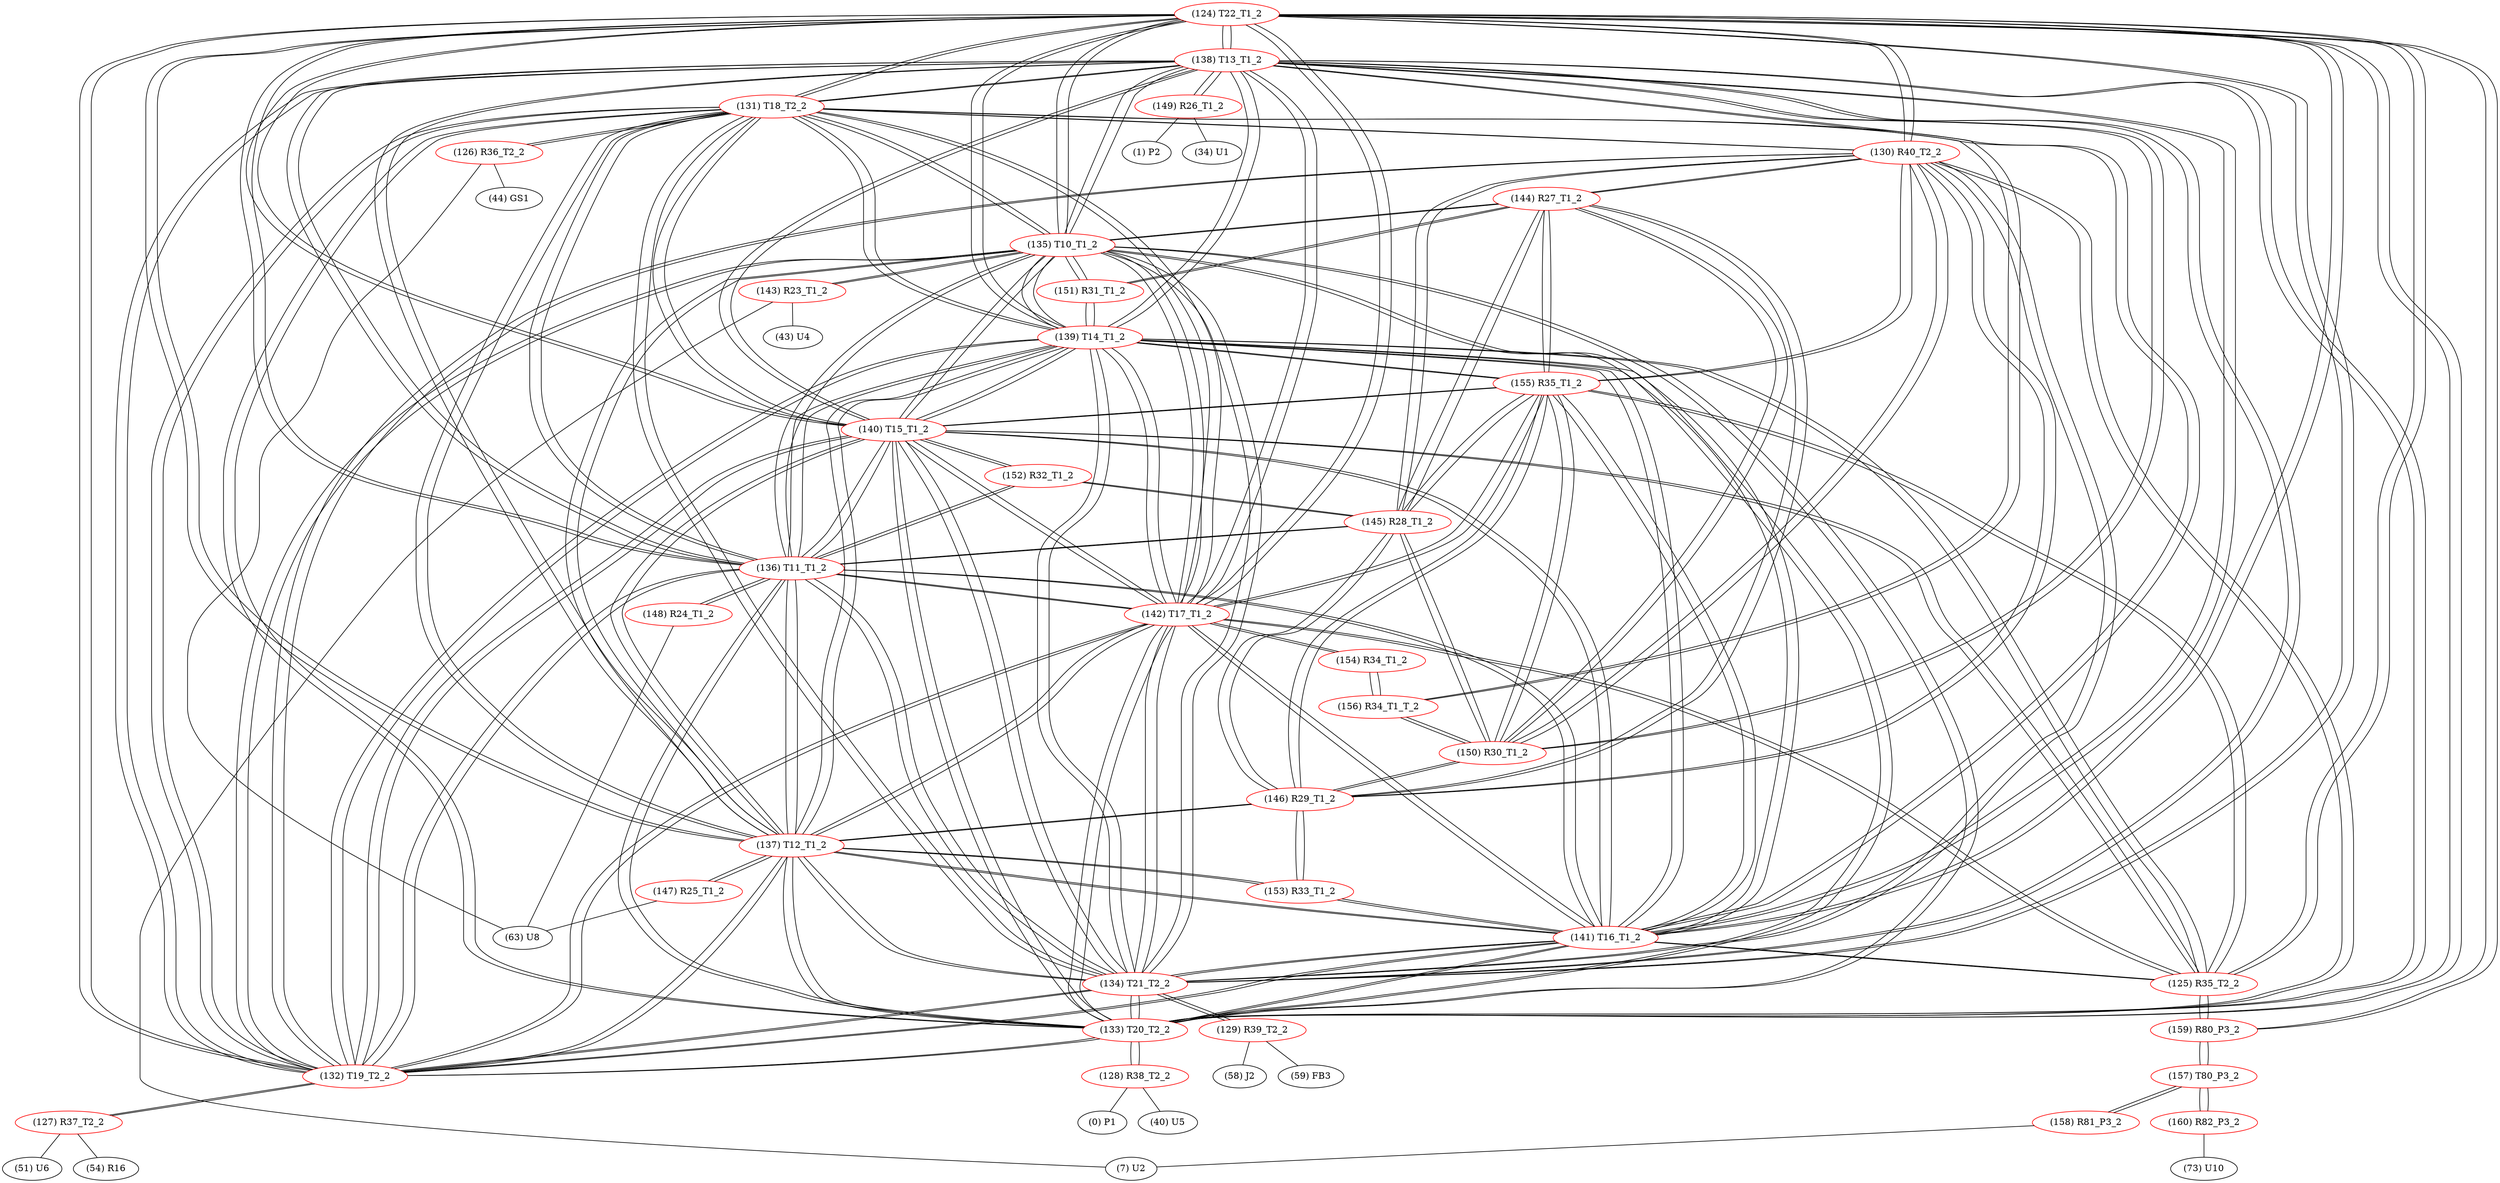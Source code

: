 graph {
	124 [label="(124) T22_T1_2" color=red]
	138 [label="(138) T13_T1_2"]
	131 [label="(131) T18_T2_2"]
	132 [label="(132) T19_T2_2"]
	137 [label="(137) T12_T1_2"]
	140 [label="(140) T15_T1_2"]
	139 [label="(139) T14_T1_2"]
	133 [label="(133) T20_T2_2"]
	134 [label="(134) T21_T2_2"]
	136 [label="(136) T11_T1_2"]
	135 [label="(135) T10_T1_2"]
	141 [label="(141) T16_T1_2"]
	142 [label="(142) T17_T1_2"]
	130 [label="(130) R40_T2_2"]
	159 [label="(159) R80_P3_2"]
	125 [label="(125) R35_T2_2"]
	125 [label="(125) R35_T2_2" color=red]
	140 [label="(140) T15_T1_2"]
	141 [label="(141) T16_T1_2"]
	139 [label="(139) T14_T1_2"]
	142 [label="(142) T17_T1_2"]
	155 [label="(155) R35_T1_2"]
	159 [label="(159) R80_P3_2"]
	124 [label="(124) T22_T1_2"]
	126 [label="(126) R36_T2_2" color=red]
	63 [label="(63) U8"]
	44 [label="(44) GS1"]
	131 [label="(131) T18_T2_2"]
	127 [label="(127) R37_T2_2" color=red]
	51 [label="(51) U6"]
	54 [label="(54) R16"]
	132 [label="(132) T19_T2_2"]
	128 [label="(128) R38_T2_2" color=red]
	0 [label="(0) P1"]
	40 [label="(40) U5"]
	133 [label="(133) T20_T2_2"]
	129 [label="(129) R39_T2_2" color=red]
	59 [label="(59) FB3"]
	58 [label="(58) J2"]
	134 [label="(134) T21_T2_2"]
	130 [label="(130) R40_T2_2" color=red]
	132 [label="(132) T19_T2_2"]
	133 [label="(133) T20_T2_2"]
	134 [label="(134) T21_T2_2"]
	124 [label="(124) T22_T1_2"]
	131 [label="(131) T18_T2_2"]
	146 [label="(146) R29_T1_2"]
	145 [label="(145) R28_T1_2"]
	150 [label="(150) R30_T1_2"]
	144 [label="(144) R27_T1_2"]
	155 [label="(155) R35_T1_2"]
	131 [label="(131) T18_T2_2" color=red]
	138 [label="(138) T13_T1_2"]
	132 [label="(132) T19_T2_2"]
	137 [label="(137) T12_T1_2"]
	140 [label="(140) T15_T1_2"]
	139 [label="(139) T14_T1_2"]
	133 [label="(133) T20_T2_2"]
	134 [label="(134) T21_T2_2"]
	136 [label="(136) T11_T1_2"]
	135 [label="(135) T10_T1_2"]
	124 [label="(124) T22_T1_2"]
	141 [label="(141) T16_T1_2"]
	142 [label="(142) T17_T1_2"]
	130 [label="(130) R40_T2_2"]
	126 [label="(126) R36_T2_2"]
	132 [label="(132) T19_T2_2" color=red]
	138 [label="(138) T13_T1_2"]
	131 [label="(131) T18_T2_2"]
	137 [label="(137) T12_T1_2"]
	140 [label="(140) T15_T1_2"]
	139 [label="(139) T14_T1_2"]
	133 [label="(133) T20_T2_2"]
	134 [label="(134) T21_T2_2"]
	136 [label="(136) T11_T1_2"]
	135 [label="(135) T10_T1_2"]
	124 [label="(124) T22_T1_2"]
	141 [label="(141) T16_T1_2"]
	142 [label="(142) T17_T1_2"]
	130 [label="(130) R40_T2_2"]
	127 [label="(127) R37_T2_2"]
	133 [label="(133) T20_T2_2" color=red]
	138 [label="(138) T13_T1_2"]
	131 [label="(131) T18_T2_2"]
	132 [label="(132) T19_T2_2"]
	137 [label="(137) T12_T1_2"]
	140 [label="(140) T15_T1_2"]
	139 [label="(139) T14_T1_2"]
	134 [label="(134) T21_T2_2"]
	136 [label="(136) T11_T1_2"]
	135 [label="(135) T10_T1_2"]
	124 [label="(124) T22_T1_2"]
	141 [label="(141) T16_T1_2"]
	142 [label="(142) T17_T1_2"]
	130 [label="(130) R40_T2_2"]
	128 [label="(128) R38_T2_2"]
	134 [label="(134) T21_T2_2" color=red]
	138 [label="(138) T13_T1_2"]
	131 [label="(131) T18_T2_2"]
	132 [label="(132) T19_T2_2"]
	137 [label="(137) T12_T1_2"]
	140 [label="(140) T15_T1_2"]
	139 [label="(139) T14_T1_2"]
	133 [label="(133) T20_T2_2"]
	136 [label="(136) T11_T1_2"]
	135 [label="(135) T10_T1_2"]
	124 [label="(124) T22_T1_2"]
	141 [label="(141) T16_T1_2"]
	142 [label="(142) T17_T1_2"]
	130 [label="(130) R40_T2_2"]
	129 [label="(129) R39_T2_2"]
	135 [label="(135) T10_T1_2" color=red]
	138 [label="(138) T13_T1_2"]
	131 [label="(131) T18_T2_2"]
	132 [label="(132) T19_T2_2"]
	137 [label="(137) T12_T1_2"]
	140 [label="(140) T15_T1_2"]
	139 [label="(139) T14_T1_2"]
	133 [label="(133) T20_T2_2"]
	134 [label="(134) T21_T2_2"]
	136 [label="(136) T11_T1_2"]
	124 [label="(124) T22_T1_2"]
	141 [label="(141) T16_T1_2"]
	142 [label="(142) T17_T1_2"]
	143 [label="(143) R23_T1_2"]
	144 [label="(144) R27_T1_2"]
	151 [label="(151) R31_T1_2"]
	136 [label="(136) T11_T1_2" color=red]
	138 [label="(138) T13_T1_2"]
	131 [label="(131) T18_T2_2"]
	132 [label="(132) T19_T2_2"]
	137 [label="(137) T12_T1_2"]
	140 [label="(140) T15_T1_2"]
	139 [label="(139) T14_T1_2"]
	133 [label="(133) T20_T2_2"]
	134 [label="(134) T21_T2_2"]
	135 [label="(135) T10_T1_2"]
	124 [label="(124) T22_T1_2"]
	141 [label="(141) T16_T1_2"]
	142 [label="(142) T17_T1_2"]
	148 [label="(148) R24_T1_2"]
	152 [label="(152) R32_T1_2"]
	145 [label="(145) R28_T1_2"]
	137 [label="(137) T12_T1_2" color=red]
	138 [label="(138) T13_T1_2"]
	131 [label="(131) T18_T2_2"]
	132 [label="(132) T19_T2_2"]
	140 [label="(140) T15_T1_2"]
	139 [label="(139) T14_T1_2"]
	133 [label="(133) T20_T2_2"]
	134 [label="(134) T21_T2_2"]
	136 [label="(136) T11_T1_2"]
	135 [label="(135) T10_T1_2"]
	124 [label="(124) T22_T1_2"]
	141 [label="(141) T16_T1_2"]
	142 [label="(142) T17_T1_2"]
	153 [label="(153) R33_T1_2"]
	146 [label="(146) R29_T1_2"]
	147 [label="(147) R25_T1_2"]
	138 [label="(138) T13_T1_2" color=red]
	131 [label="(131) T18_T2_2"]
	132 [label="(132) T19_T2_2"]
	137 [label="(137) T12_T1_2"]
	140 [label="(140) T15_T1_2"]
	139 [label="(139) T14_T1_2"]
	133 [label="(133) T20_T2_2"]
	134 [label="(134) T21_T2_2"]
	136 [label="(136) T11_T1_2"]
	135 [label="(135) T10_T1_2"]
	124 [label="(124) T22_T1_2"]
	141 [label="(141) T16_T1_2"]
	142 [label="(142) T17_T1_2"]
	150 [label="(150) R30_T1_2"]
	156 [label="(156) R34_T1_T_2"]
	149 [label="(149) R26_T1_2"]
	139 [label="(139) T14_T1_2" color=red]
	138 [label="(138) T13_T1_2"]
	131 [label="(131) T18_T2_2"]
	132 [label="(132) T19_T2_2"]
	137 [label="(137) T12_T1_2"]
	140 [label="(140) T15_T1_2"]
	133 [label="(133) T20_T2_2"]
	134 [label="(134) T21_T2_2"]
	136 [label="(136) T11_T1_2"]
	135 [label="(135) T10_T1_2"]
	124 [label="(124) T22_T1_2"]
	141 [label="(141) T16_T1_2"]
	142 [label="(142) T17_T1_2"]
	125 [label="(125) R35_T2_2"]
	155 [label="(155) R35_T1_2"]
	151 [label="(151) R31_T1_2"]
	140 [label="(140) T15_T1_2" color=red]
	138 [label="(138) T13_T1_2"]
	131 [label="(131) T18_T2_2"]
	132 [label="(132) T19_T2_2"]
	137 [label="(137) T12_T1_2"]
	139 [label="(139) T14_T1_2"]
	133 [label="(133) T20_T2_2"]
	134 [label="(134) T21_T2_2"]
	136 [label="(136) T11_T1_2"]
	135 [label="(135) T10_T1_2"]
	124 [label="(124) T22_T1_2"]
	141 [label="(141) T16_T1_2"]
	142 [label="(142) T17_T1_2"]
	125 [label="(125) R35_T2_2"]
	155 [label="(155) R35_T1_2"]
	152 [label="(152) R32_T1_2"]
	141 [label="(141) T16_T1_2" color=red]
	138 [label="(138) T13_T1_2"]
	131 [label="(131) T18_T2_2"]
	132 [label="(132) T19_T2_2"]
	137 [label="(137) T12_T1_2"]
	140 [label="(140) T15_T1_2"]
	139 [label="(139) T14_T1_2"]
	133 [label="(133) T20_T2_2"]
	134 [label="(134) T21_T2_2"]
	136 [label="(136) T11_T1_2"]
	135 [label="(135) T10_T1_2"]
	124 [label="(124) T22_T1_2"]
	142 [label="(142) T17_T1_2"]
	125 [label="(125) R35_T2_2"]
	155 [label="(155) R35_T1_2"]
	153 [label="(153) R33_T1_2"]
	142 [label="(142) T17_T1_2" color=red]
	138 [label="(138) T13_T1_2"]
	131 [label="(131) T18_T2_2"]
	132 [label="(132) T19_T2_2"]
	137 [label="(137) T12_T1_2"]
	140 [label="(140) T15_T1_2"]
	139 [label="(139) T14_T1_2"]
	133 [label="(133) T20_T2_2"]
	134 [label="(134) T21_T2_2"]
	136 [label="(136) T11_T1_2"]
	135 [label="(135) T10_T1_2"]
	124 [label="(124) T22_T1_2"]
	141 [label="(141) T16_T1_2"]
	125 [label="(125) R35_T2_2"]
	155 [label="(155) R35_T1_2"]
	154 [label="(154) R34_T1_2"]
	143 [label="(143) R23_T1_2" color=red]
	7 [label="(7) U2"]
	43 [label="(43) U4"]
	135 [label="(135) T10_T1_2"]
	144 [label="(144) R27_T1_2" color=red]
	130 [label="(130) R40_T2_2"]
	146 [label="(146) R29_T1_2"]
	145 [label="(145) R28_T1_2"]
	150 [label="(150) R30_T1_2"]
	155 [label="(155) R35_T1_2"]
	135 [label="(135) T10_T1_2"]
	151 [label="(151) R31_T1_2"]
	145 [label="(145) R28_T1_2" color=red]
	130 [label="(130) R40_T2_2"]
	146 [label="(146) R29_T1_2"]
	150 [label="(150) R30_T1_2"]
	144 [label="(144) R27_T1_2"]
	155 [label="(155) R35_T1_2"]
	152 [label="(152) R32_T1_2"]
	136 [label="(136) T11_T1_2"]
	146 [label="(146) R29_T1_2" color=red]
	130 [label="(130) R40_T2_2"]
	145 [label="(145) R28_T1_2"]
	150 [label="(150) R30_T1_2"]
	144 [label="(144) R27_T1_2"]
	155 [label="(155) R35_T1_2"]
	153 [label="(153) R33_T1_2"]
	137 [label="(137) T12_T1_2"]
	147 [label="(147) R25_T1_2" color=red]
	63 [label="(63) U8"]
	137 [label="(137) T12_T1_2"]
	148 [label="(148) R24_T1_2" color=red]
	63 [label="(63) U8"]
	136 [label="(136) T11_T1_2"]
	149 [label="(149) R26_T1_2" color=red]
	34 [label="(34) U1"]
	1 [label="(1) P2"]
	138 [label="(138) T13_T1_2"]
	150 [label="(150) R30_T1_2" color=red]
	130 [label="(130) R40_T2_2"]
	146 [label="(146) R29_T1_2"]
	145 [label="(145) R28_T1_2"]
	144 [label="(144) R27_T1_2"]
	155 [label="(155) R35_T1_2"]
	156 [label="(156) R34_T1_T_2"]
	138 [label="(138) T13_T1_2"]
	151 [label="(151) R31_T1_2" color=red]
	144 [label="(144) R27_T1_2"]
	135 [label="(135) T10_T1_2"]
	139 [label="(139) T14_T1_2"]
	152 [label="(152) R32_T1_2" color=red]
	140 [label="(140) T15_T1_2"]
	136 [label="(136) T11_T1_2"]
	145 [label="(145) R28_T1_2"]
	153 [label="(153) R33_T1_2" color=red]
	141 [label="(141) T16_T1_2"]
	137 [label="(137) T12_T1_2"]
	146 [label="(146) R29_T1_2"]
	154 [label="(154) R34_T1_2" color=red]
	142 [label="(142) T17_T1_2"]
	156 [label="(156) R34_T1_T_2"]
	155 [label="(155) R35_T1_2" color=red]
	140 [label="(140) T15_T1_2"]
	141 [label="(141) T16_T1_2"]
	139 [label="(139) T14_T1_2"]
	142 [label="(142) T17_T1_2"]
	125 [label="(125) R35_T2_2"]
	130 [label="(130) R40_T2_2"]
	146 [label="(146) R29_T1_2"]
	145 [label="(145) R28_T1_2"]
	150 [label="(150) R30_T1_2"]
	144 [label="(144) R27_T1_2"]
	156 [label="(156) R34_T1_T_2" color=red]
	150 [label="(150) R30_T1_2"]
	138 [label="(138) T13_T1_2"]
	154 [label="(154) R34_T1_2"]
	157 [label="(157) T80_P3_2" color=red]
	158 [label="(158) R81_P3_2"]
	160 [label="(160) R82_P3_2"]
	159 [label="(159) R80_P3_2"]
	158 [label="(158) R81_P3_2" color=red]
	7 [label="(7) U2"]
	157 [label="(157) T80_P3_2"]
	159 [label="(159) R80_P3_2" color=red]
	124 [label="(124) T22_T1_2"]
	125 [label="(125) R35_T2_2"]
	157 [label="(157) T80_P3_2"]
	160 [label="(160) R82_P3_2" color=red]
	73 [label="(73) U10"]
	157 [label="(157) T80_P3_2"]
	124 -- 138
	124 -- 131
	124 -- 132
	124 -- 137
	124 -- 140
	124 -- 139
	124 -- 133
	124 -- 134
	124 -- 136
	124 -- 135
	124 -- 141
	124 -- 142
	124 -- 130
	124 -- 159
	124 -- 125
	125 -- 140
	125 -- 141
	125 -- 139
	125 -- 142
	125 -- 155
	125 -- 159
	125 -- 124
	126 -- 63
	126 -- 44
	126 -- 131
	127 -- 51
	127 -- 54
	127 -- 132
	128 -- 0
	128 -- 40
	128 -- 133
	129 -- 59
	129 -- 58
	129 -- 134
	130 -- 132
	130 -- 133
	130 -- 134
	130 -- 124
	130 -- 131
	130 -- 146
	130 -- 145
	130 -- 150
	130 -- 144
	130 -- 155
	131 -- 138
	131 -- 132
	131 -- 137
	131 -- 140
	131 -- 139
	131 -- 133
	131 -- 134
	131 -- 136
	131 -- 135
	131 -- 124
	131 -- 141
	131 -- 142
	131 -- 130
	131 -- 126
	132 -- 138
	132 -- 131
	132 -- 137
	132 -- 140
	132 -- 139
	132 -- 133
	132 -- 134
	132 -- 136
	132 -- 135
	132 -- 124
	132 -- 141
	132 -- 142
	132 -- 130
	132 -- 127
	133 -- 138
	133 -- 131
	133 -- 132
	133 -- 137
	133 -- 140
	133 -- 139
	133 -- 134
	133 -- 136
	133 -- 135
	133 -- 124
	133 -- 141
	133 -- 142
	133 -- 130
	133 -- 128
	134 -- 138
	134 -- 131
	134 -- 132
	134 -- 137
	134 -- 140
	134 -- 139
	134 -- 133
	134 -- 136
	134 -- 135
	134 -- 124
	134 -- 141
	134 -- 142
	134 -- 130
	134 -- 129
	135 -- 138
	135 -- 131
	135 -- 132
	135 -- 137
	135 -- 140
	135 -- 139
	135 -- 133
	135 -- 134
	135 -- 136
	135 -- 124
	135 -- 141
	135 -- 142
	135 -- 143
	135 -- 144
	135 -- 151
	136 -- 138
	136 -- 131
	136 -- 132
	136 -- 137
	136 -- 140
	136 -- 139
	136 -- 133
	136 -- 134
	136 -- 135
	136 -- 124
	136 -- 141
	136 -- 142
	136 -- 148
	136 -- 152
	136 -- 145
	137 -- 138
	137 -- 131
	137 -- 132
	137 -- 140
	137 -- 139
	137 -- 133
	137 -- 134
	137 -- 136
	137 -- 135
	137 -- 124
	137 -- 141
	137 -- 142
	137 -- 153
	137 -- 146
	137 -- 147
	138 -- 131
	138 -- 132
	138 -- 137
	138 -- 140
	138 -- 139
	138 -- 133
	138 -- 134
	138 -- 136
	138 -- 135
	138 -- 124
	138 -- 141
	138 -- 142
	138 -- 150
	138 -- 156
	138 -- 149
	139 -- 138
	139 -- 131
	139 -- 132
	139 -- 137
	139 -- 140
	139 -- 133
	139 -- 134
	139 -- 136
	139 -- 135
	139 -- 124
	139 -- 141
	139 -- 142
	139 -- 125
	139 -- 155
	139 -- 151
	140 -- 138
	140 -- 131
	140 -- 132
	140 -- 137
	140 -- 139
	140 -- 133
	140 -- 134
	140 -- 136
	140 -- 135
	140 -- 124
	140 -- 141
	140 -- 142
	140 -- 125
	140 -- 155
	140 -- 152
	141 -- 138
	141 -- 131
	141 -- 132
	141 -- 137
	141 -- 140
	141 -- 139
	141 -- 133
	141 -- 134
	141 -- 136
	141 -- 135
	141 -- 124
	141 -- 142
	141 -- 125
	141 -- 155
	141 -- 153
	142 -- 138
	142 -- 131
	142 -- 132
	142 -- 137
	142 -- 140
	142 -- 139
	142 -- 133
	142 -- 134
	142 -- 136
	142 -- 135
	142 -- 124
	142 -- 141
	142 -- 125
	142 -- 155
	142 -- 154
	143 -- 7
	143 -- 43
	143 -- 135
	144 -- 130
	144 -- 146
	144 -- 145
	144 -- 150
	144 -- 155
	144 -- 135
	144 -- 151
	145 -- 130
	145 -- 146
	145 -- 150
	145 -- 144
	145 -- 155
	145 -- 152
	145 -- 136
	146 -- 130
	146 -- 145
	146 -- 150
	146 -- 144
	146 -- 155
	146 -- 153
	146 -- 137
	147 -- 63
	147 -- 137
	148 -- 63
	148 -- 136
	149 -- 34
	149 -- 1
	149 -- 138
	150 -- 130
	150 -- 146
	150 -- 145
	150 -- 144
	150 -- 155
	150 -- 156
	150 -- 138
	151 -- 144
	151 -- 135
	151 -- 139
	152 -- 140
	152 -- 136
	152 -- 145
	153 -- 141
	153 -- 137
	153 -- 146
	154 -- 142
	154 -- 156
	155 -- 140
	155 -- 141
	155 -- 139
	155 -- 142
	155 -- 125
	155 -- 130
	155 -- 146
	155 -- 145
	155 -- 150
	155 -- 144
	156 -- 150
	156 -- 138
	156 -- 154
	157 -- 158
	157 -- 160
	157 -- 159
	158 -- 7
	158 -- 157
	159 -- 124
	159 -- 125
	159 -- 157
	160 -- 73
	160 -- 157
}